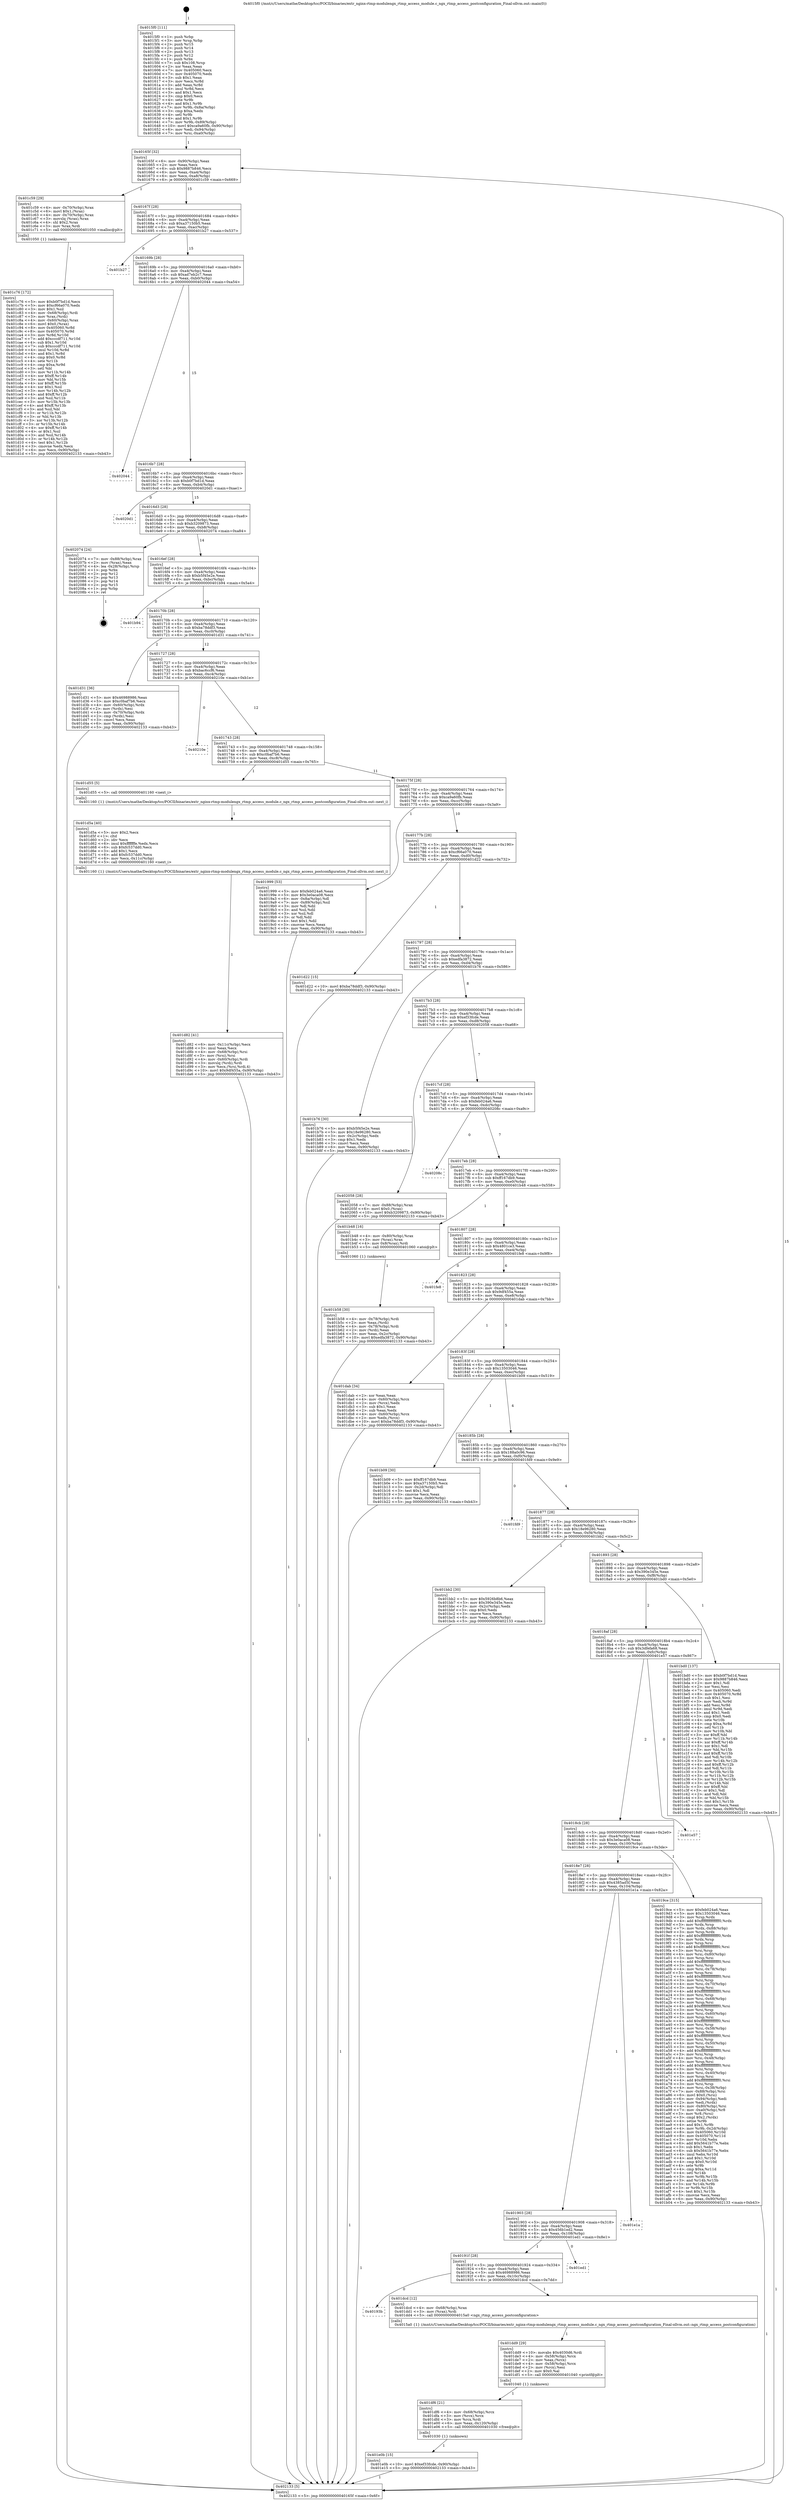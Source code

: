 digraph "0x4015f0" {
  label = "0x4015f0 (/mnt/c/Users/mathe/Desktop/tcc/POCII/binaries/extr_nginx-rtmp-modulengx_rtmp_access_module.c_ngx_rtmp_access_postconfiguration_Final-ollvm.out::main(0))"
  labelloc = "t"
  node[shape=record]

  Entry [label="",width=0.3,height=0.3,shape=circle,fillcolor=black,style=filled]
  "0x40165f" [label="{
     0x40165f [32]\l
     | [instrs]\l
     &nbsp;&nbsp;0x40165f \<+6\>: mov -0x90(%rbp),%eax\l
     &nbsp;&nbsp;0x401665 \<+2\>: mov %eax,%ecx\l
     &nbsp;&nbsp;0x401667 \<+6\>: sub $0x9887b846,%ecx\l
     &nbsp;&nbsp;0x40166d \<+6\>: mov %eax,-0xa4(%rbp)\l
     &nbsp;&nbsp;0x401673 \<+6\>: mov %ecx,-0xa8(%rbp)\l
     &nbsp;&nbsp;0x401679 \<+6\>: je 0000000000401c59 \<main+0x669\>\l
  }"]
  "0x401c59" [label="{
     0x401c59 [29]\l
     | [instrs]\l
     &nbsp;&nbsp;0x401c59 \<+4\>: mov -0x70(%rbp),%rax\l
     &nbsp;&nbsp;0x401c5d \<+6\>: movl $0x1,(%rax)\l
     &nbsp;&nbsp;0x401c63 \<+4\>: mov -0x70(%rbp),%rax\l
     &nbsp;&nbsp;0x401c67 \<+3\>: movslq (%rax),%rax\l
     &nbsp;&nbsp;0x401c6a \<+4\>: shl $0x2,%rax\l
     &nbsp;&nbsp;0x401c6e \<+3\>: mov %rax,%rdi\l
     &nbsp;&nbsp;0x401c71 \<+5\>: call 0000000000401050 \<malloc@plt\>\l
     | [calls]\l
     &nbsp;&nbsp;0x401050 \{1\} (unknown)\l
  }"]
  "0x40167f" [label="{
     0x40167f [28]\l
     | [instrs]\l
     &nbsp;&nbsp;0x40167f \<+5\>: jmp 0000000000401684 \<main+0x94\>\l
     &nbsp;&nbsp;0x401684 \<+6\>: mov -0xa4(%rbp),%eax\l
     &nbsp;&nbsp;0x40168a \<+5\>: sub $0xa37150b5,%eax\l
     &nbsp;&nbsp;0x40168f \<+6\>: mov %eax,-0xac(%rbp)\l
     &nbsp;&nbsp;0x401695 \<+6\>: je 0000000000401b27 \<main+0x537\>\l
  }"]
  Exit [label="",width=0.3,height=0.3,shape=circle,fillcolor=black,style=filled,peripheries=2]
  "0x401b27" [label="{
     0x401b27\l
  }", style=dashed]
  "0x40169b" [label="{
     0x40169b [28]\l
     | [instrs]\l
     &nbsp;&nbsp;0x40169b \<+5\>: jmp 00000000004016a0 \<main+0xb0\>\l
     &nbsp;&nbsp;0x4016a0 \<+6\>: mov -0xa4(%rbp),%eax\l
     &nbsp;&nbsp;0x4016a6 \<+5\>: sub $0xad7eb2c7,%eax\l
     &nbsp;&nbsp;0x4016ab \<+6\>: mov %eax,-0xb0(%rbp)\l
     &nbsp;&nbsp;0x4016b1 \<+6\>: je 0000000000402044 \<main+0xa54\>\l
  }"]
  "0x401e0b" [label="{
     0x401e0b [15]\l
     | [instrs]\l
     &nbsp;&nbsp;0x401e0b \<+10\>: movl $0xef33fcde,-0x90(%rbp)\l
     &nbsp;&nbsp;0x401e15 \<+5\>: jmp 0000000000402133 \<main+0xb43\>\l
  }"]
  "0x402044" [label="{
     0x402044\l
  }", style=dashed]
  "0x4016b7" [label="{
     0x4016b7 [28]\l
     | [instrs]\l
     &nbsp;&nbsp;0x4016b7 \<+5\>: jmp 00000000004016bc \<main+0xcc\>\l
     &nbsp;&nbsp;0x4016bc \<+6\>: mov -0xa4(%rbp),%eax\l
     &nbsp;&nbsp;0x4016c2 \<+5\>: sub $0xb0f7bd1d,%eax\l
     &nbsp;&nbsp;0x4016c7 \<+6\>: mov %eax,-0xb4(%rbp)\l
     &nbsp;&nbsp;0x4016cd \<+6\>: je 00000000004020d1 \<main+0xae1\>\l
  }"]
  "0x401df6" [label="{
     0x401df6 [21]\l
     | [instrs]\l
     &nbsp;&nbsp;0x401df6 \<+4\>: mov -0x68(%rbp),%rcx\l
     &nbsp;&nbsp;0x401dfa \<+3\>: mov (%rcx),%rcx\l
     &nbsp;&nbsp;0x401dfd \<+3\>: mov %rcx,%rdi\l
     &nbsp;&nbsp;0x401e00 \<+6\>: mov %eax,-0x120(%rbp)\l
     &nbsp;&nbsp;0x401e06 \<+5\>: call 0000000000401030 \<free@plt\>\l
     | [calls]\l
     &nbsp;&nbsp;0x401030 \{1\} (unknown)\l
  }"]
  "0x4020d1" [label="{
     0x4020d1\l
  }", style=dashed]
  "0x4016d3" [label="{
     0x4016d3 [28]\l
     | [instrs]\l
     &nbsp;&nbsp;0x4016d3 \<+5\>: jmp 00000000004016d8 \<main+0xe8\>\l
     &nbsp;&nbsp;0x4016d8 \<+6\>: mov -0xa4(%rbp),%eax\l
     &nbsp;&nbsp;0x4016de \<+5\>: sub $0xb3209873,%eax\l
     &nbsp;&nbsp;0x4016e3 \<+6\>: mov %eax,-0xb8(%rbp)\l
     &nbsp;&nbsp;0x4016e9 \<+6\>: je 0000000000402074 \<main+0xa84\>\l
  }"]
  "0x401dd9" [label="{
     0x401dd9 [29]\l
     | [instrs]\l
     &nbsp;&nbsp;0x401dd9 \<+10\>: movabs $0x4030d6,%rdi\l
     &nbsp;&nbsp;0x401de3 \<+4\>: mov -0x58(%rbp),%rcx\l
     &nbsp;&nbsp;0x401de7 \<+2\>: mov %eax,(%rcx)\l
     &nbsp;&nbsp;0x401de9 \<+4\>: mov -0x58(%rbp),%rcx\l
     &nbsp;&nbsp;0x401ded \<+2\>: mov (%rcx),%esi\l
     &nbsp;&nbsp;0x401def \<+2\>: mov $0x0,%al\l
     &nbsp;&nbsp;0x401df1 \<+5\>: call 0000000000401040 \<printf@plt\>\l
     | [calls]\l
     &nbsp;&nbsp;0x401040 \{1\} (unknown)\l
  }"]
  "0x402074" [label="{
     0x402074 [24]\l
     | [instrs]\l
     &nbsp;&nbsp;0x402074 \<+7\>: mov -0x88(%rbp),%rax\l
     &nbsp;&nbsp;0x40207b \<+2\>: mov (%rax),%eax\l
     &nbsp;&nbsp;0x40207d \<+4\>: lea -0x28(%rbp),%rsp\l
     &nbsp;&nbsp;0x402081 \<+1\>: pop %rbx\l
     &nbsp;&nbsp;0x402082 \<+2\>: pop %r12\l
     &nbsp;&nbsp;0x402084 \<+2\>: pop %r13\l
     &nbsp;&nbsp;0x402086 \<+2\>: pop %r14\l
     &nbsp;&nbsp;0x402088 \<+2\>: pop %r15\l
     &nbsp;&nbsp;0x40208a \<+1\>: pop %rbp\l
     &nbsp;&nbsp;0x40208b \<+1\>: ret\l
  }"]
  "0x4016ef" [label="{
     0x4016ef [28]\l
     | [instrs]\l
     &nbsp;&nbsp;0x4016ef \<+5\>: jmp 00000000004016f4 \<main+0x104\>\l
     &nbsp;&nbsp;0x4016f4 \<+6\>: mov -0xa4(%rbp),%eax\l
     &nbsp;&nbsp;0x4016fa \<+5\>: sub $0xb5f45e2e,%eax\l
     &nbsp;&nbsp;0x4016ff \<+6\>: mov %eax,-0xbc(%rbp)\l
     &nbsp;&nbsp;0x401705 \<+6\>: je 0000000000401b94 \<main+0x5a4\>\l
  }"]
  "0x40193b" [label="{
     0x40193b\l
  }", style=dashed]
  "0x401b94" [label="{
     0x401b94\l
  }", style=dashed]
  "0x40170b" [label="{
     0x40170b [28]\l
     | [instrs]\l
     &nbsp;&nbsp;0x40170b \<+5\>: jmp 0000000000401710 \<main+0x120\>\l
     &nbsp;&nbsp;0x401710 \<+6\>: mov -0xa4(%rbp),%eax\l
     &nbsp;&nbsp;0x401716 \<+5\>: sub $0xba78ddf3,%eax\l
     &nbsp;&nbsp;0x40171b \<+6\>: mov %eax,-0xc0(%rbp)\l
     &nbsp;&nbsp;0x401721 \<+6\>: je 0000000000401d31 \<main+0x741\>\l
  }"]
  "0x401dcd" [label="{
     0x401dcd [12]\l
     | [instrs]\l
     &nbsp;&nbsp;0x401dcd \<+4\>: mov -0x68(%rbp),%rax\l
     &nbsp;&nbsp;0x401dd1 \<+3\>: mov (%rax),%rdi\l
     &nbsp;&nbsp;0x401dd4 \<+5\>: call 00000000004015a0 \<ngx_rtmp_access_postconfiguration\>\l
     | [calls]\l
     &nbsp;&nbsp;0x4015a0 \{1\} (/mnt/c/Users/mathe/Desktop/tcc/POCII/binaries/extr_nginx-rtmp-modulengx_rtmp_access_module.c_ngx_rtmp_access_postconfiguration_Final-ollvm.out::ngx_rtmp_access_postconfiguration)\l
  }"]
  "0x401d31" [label="{
     0x401d31 [36]\l
     | [instrs]\l
     &nbsp;&nbsp;0x401d31 \<+5\>: mov $0x46988986,%eax\l
     &nbsp;&nbsp;0x401d36 \<+5\>: mov $0xc0baf7b6,%ecx\l
     &nbsp;&nbsp;0x401d3b \<+4\>: mov -0x60(%rbp),%rdx\l
     &nbsp;&nbsp;0x401d3f \<+2\>: mov (%rdx),%esi\l
     &nbsp;&nbsp;0x401d41 \<+4\>: mov -0x70(%rbp),%rdx\l
     &nbsp;&nbsp;0x401d45 \<+2\>: cmp (%rdx),%esi\l
     &nbsp;&nbsp;0x401d47 \<+3\>: cmovl %ecx,%eax\l
     &nbsp;&nbsp;0x401d4a \<+6\>: mov %eax,-0x90(%rbp)\l
     &nbsp;&nbsp;0x401d50 \<+5\>: jmp 0000000000402133 \<main+0xb43\>\l
  }"]
  "0x401727" [label="{
     0x401727 [28]\l
     | [instrs]\l
     &nbsp;&nbsp;0x401727 \<+5\>: jmp 000000000040172c \<main+0x13c\>\l
     &nbsp;&nbsp;0x40172c \<+6\>: mov -0xa4(%rbp),%eax\l
     &nbsp;&nbsp;0x401732 \<+5\>: sub $0xbac6ccf6,%eax\l
     &nbsp;&nbsp;0x401737 \<+6\>: mov %eax,-0xc4(%rbp)\l
     &nbsp;&nbsp;0x40173d \<+6\>: je 000000000040210e \<main+0xb1e\>\l
  }"]
  "0x40191f" [label="{
     0x40191f [28]\l
     | [instrs]\l
     &nbsp;&nbsp;0x40191f \<+5\>: jmp 0000000000401924 \<main+0x334\>\l
     &nbsp;&nbsp;0x401924 \<+6\>: mov -0xa4(%rbp),%eax\l
     &nbsp;&nbsp;0x40192a \<+5\>: sub $0x46988986,%eax\l
     &nbsp;&nbsp;0x40192f \<+6\>: mov %eax,-0x10c(%rbp)\l
     &nbsp;&nbsp;0x401935 \<+6\>: je 0000000000401dcd \<main+0x7dd\>\l
  }"]
  "0x40210e" [label="{
     0x40210e\l
  }", style=dashed]
  "0x401743" [label="{
     0x401743 [28]\l
     | [instrs]\l
     &nbsp;&nbsp;0x401743 \<+5\>: jmp 0000000000401748 \<main+0x158\>\l
     &nbsp;&nbsp;0x401748 \<+6\>: mov -0xa4(%rbp),%eax\l
     &nbsp;&nbsp;0x40174e \<+5\>: sub $0xc0baf7b6,%eax\l
     &nbsp;&nbsp;0x401753 \<+6\>: mov %eax,-0xc8(%rbp)\l
     &nbsp;&nbsp;0x401759 \<+6\>: je 0000000000401d55 \<main+0x765\>\l
  }"]
  "0x401ed1" [label="{
     0x401ed1\l
  }", style=dashed]
  "0x401d55" [label="{
     0x401d55 [5]\l
     | [instrs]\l
     &nbsp;&nbsp;0x401d55 \<+5\>: call 0000000000401160 \<next_i\>\l
     | [calls]\l
     &nbsp;&nbsp;0x401160 \{1\} (/mnt/c/Users/mathe/Desktop/tcc/POCII/binaries/extr_nginx-rtmp-modulengx_rtmp_access_module.c_ngx_rtmp_access_postconfiguration_Final-ollvm.out::next_i)\l
  }"]
  "0x40175f" [label="{
     0x40175f [28]\l
     | [instrs]\l
     &nbsp;&nbsp;0x40175f \<+5\>: jmp 0000000000401764 \<main+0x174\>\l
     &nbsp;&nbsp;0x401764 \<+6\>: mov -0xa4(%rbp),%eax\l
     &nbsp;&nbsp;0x40176a \<+5\>: sub $0xca9a60fb,%eax\l
     &nbsp;&nbsp;0x40176f \<+6\>: mov %eax,-0xcc(%rbp)\l
     &nbsp;&nbsp;0x401775 \<+6\>: je 0000000000401999 \<main+0x3a9\>\l
  }"]
  "0x401903" [label="{
     0x401903 [28]\l
     | [instrs]\l
     &nbsp;&nbsp;0x401903 \<+5\>: jmp 0000000000401908 \<main+0x318\>\l
     &nbsp;&nbsp;0x401908 \<+6\>: mov -0xa4(%rbp),%eax\l
     &nbsp;&nbsp;0x40190e \<+5\>: sub $0x456b1ed2,%eax\l
     &nbsp;&nbsp;0x401913 \<+6\>: mov %eax,-0x108(%rbp)\l
     &nbsp;&nbsp;0x401919 \<+6\>: je 0000000000401ed1 \<main+0x8e1\>\l
  }"]
  "0x401999" [label="{
     0x401999 [53]\l
     | [instrs]\l
     &nbsp;&nbsp;0x401999 \<+5\>: mov $0xfeb024a6,%eax\l
     &nbsp;&nbsp;0x40199e \<+5\>: mov $0x3e0aca08,%ecx\l
     &nbsp;&nbsp;0x4019a3 \<+6\>: mov -0x8a(%rbp),%dl\l
     &nbsp;&nbsp;0x4019a9 \<+7\>: mov -0x89(%rbp),%sil\l
     &nbsp;&nbsp;0x4019b0 \<+3\>: mov %dl,%dil\l
     &nbsp;&nbsp;0x4019b3 \<+3\>: and %sil,%dil\l
     &nbsp;&nbsp;0x4019b6 \<+3\>: xor %sil,%dl\l
     &nbsp;&nbsp;0x4019b9 \<+3\>: or %dl,%dil\l
     &nbsp;&nbsp;0x4019bc \<+4\>: test $0x1,%dil\l
     &nbsp;&nbsp;0x4019c0 \<+3\>: cmovne %ecx,%eax\l
     &nbsp;&nbsp;0x4019c3 \<+6\>: mov %eax,-0x90(%rbp)\l
     &nbsp;&nbsp;0x4019c9 \<+5\>: jmp 0000000000402133 \<main+0xb43\>\l
  }"]
  "0x40177b" [label="{
     0x40177b [28]\l
     | [instrs]\l
     &nbsp;&nbsp;0x40177b \<+5\>: jmp 0000000000401780 \<main+0x190\>\l
     &nbsp;&nbsp;0x401780 \<+6\>: mov -0xa4(%rbp),%eax\l
     &nbsp;&nbsp;0x401786 \<+5\>: sub $0xcf66a070,%eax\l
     &nbsp;&nbsp;0x40178b \<+6\>: mov %eax,-0xd0(%rbp)\l
     &nbsp;&nbsp;0x401791 \<+6\>: je 0000000000401d22 \<main+0x732\>\l
  }"]
  "0x402133" [label="{
     0x402133 [5]\l
     | [instrs]\l
     &nbsp;&nbsp;0x402133 \<+5\>: jmp 000000000040165f \<main+0x6f\>\l
  }"]
  "0x4015f0" [label="{
     0x4015f0 [111]\l
     | [instrs]\l
     &nbsp;&nbsp;0x4015f0 \<+1\>: push %rbp\l
     &nbsp;&nbsp;0x4015f1 \<+3\>: mov %rsp,%rbp\l
     &nbsp;&nbsp;0x4015f4 \<+2\>: push %r15\l
     &nbsp;&nbsp;0x4015f6 \<+2\>: push %r14\l
     &nbsp;&nbsp;0x4015f8 \<+2\>: push %r13\l
     &nbsp;&nbsp;0x4015fa \<+2\>: push %r12\l
     &nbsp;&nbsp;0x4015fc \<+1\>: push %rbx\l
     &nbsp;&nbsp;0x4015fd \<+7\>: sub $0x108,%rsp\l
     &nbsp;&nbsp;0x401604 \<+2\>: xor %eax,%eax\l
     &nbsp;&nbsp;0x401606 \<+7\>: mov 0x405060,%ecx\l
     &nbsp;&nbsp;0x40160d \<+7\>: mov 0x405070,%edx\l
     &nbsp;&nbsp;0x401614 \<+3\>: sub $0x1,%eax\l
     &nbsp;&nbsp;0x401617 \<+3\>: mov %ecx,%r8d\l
     &nbsp;&nbsp;0x40161a \<+3\>: add %eax,%r8d\l
     &nbsp;&nbsp;0x40161d \<+4\>: imul %r8d,%ecx\l
     &nbsp;&nbsp;0x401621 \<+3\>: and $0x1,%ecx\l
     &nbsp;&nbsp;0x401624 \<+3\>: cmp $0x0,%ecx\l
     &nbsp;&nbsp;0x401627 \<+4\>: sete %r9b\l
     &nbsp;&nbsp;0x40162b \<+4\>: and $0x1,%r9b\l
     &nbsp;&nbsp;0x40162f \<+7\>: mov %r9b,-0x8a(%rbp)\l
     &nbsp;&nbsp;0x401636 \<+3\>: cmp $0xa,%edx\l
     &nbsp;&nbsp;0x401639 \<+4\>: setl %r9b\l
     &nbsp;&nbsp;0x40163d \<+4\>: and $0x1,%r9b\l
     &nbsp;&nbsp;0x401641 \<+7\>: mov %r9b,-0x89(%rbp)\l
     &nbsp;&nbsp;0x401648 \<+10\>: movl $0xca9a60fb,-0x90(%rbp)\l
     &nbsp;&nbsp;0x401652 \<+6\>: mov %edi,-0x94(%rbp)\l
     &nbsp;&nbsp;0x401658 \<+7\>: mov %rsi,-0xa0(%rbp)\l
  }"]
  "0x401e1a" [label="{
     0x401e1a\l
  }", style=dashed]
  "0x401d22" [label="{
     0x401d22 [15]\l
     | [instrs]\l
     &nbsp;&nbsp;0x401d22 \<+10\>: movl $0xba78ddf3,-0x90(%rbp)\l
     &nbsp;&nbsp;0x401d2c \<+5\>: jmp 0000000000402133 \<main+0xb43\>\l
  }"]
  "0x401797" [label="{
     0x401797 [28]\l
     | [instrs]\l
     &nbsp;&nbsp;0x401797 \<+5\>: jmp 000000000040179c \<main+0x1ac\>\l
     &nbsp;&nbsp;0x40179c \<+6\>: mov -0xa4(%rbp),%eax\l
     &nbsp;&nbsp;0x4017a2 \<+5\>: sub $0xedfa3872,%eax\l
     &nbsp;&nbsp;0x4017a7 \<+6\>: mov %eax,-0xd4(%rbp)\l
     &nbsp;&nbsp;0x4017ad \<+6\>: je 0000000000401b76 \<main+0x586\>\l
  }"]
  "0x401d82" [label="{
     0x401d82 [41]\l
     | [instrs]\l
     &nbsp;&nbsp;0x401d82 \<+6\>: mov -0x11c(%rbp),%ecx\l
     &nbsp;&nbsp;0x401d88 \<+3\>: imul %eax,%ecx\l
     &nbsp;&nbsp;0x401d8b \<+4\>: mov -0x68(%rbp),%rsi\l
     &nbsp;&nbsp;0x401d8f \<+3\>: mov (%rsi),%rsi\l
     &nbsp;&nbsp;0x401d92 \<+4\>: mov -0x60(%rbp),%rdi\l
     &nbsp;&nbsp;0x401d96 \<+3\>: movslq (%rdi),%rdi\l
     &nbsp;&nbsp;0x401d99 \<+3\>: mov %ecx,(%rsi,%rdi,4)\l
     &nbsp;&nbsp;0x401d9c \<+10\>: movl $0x9df455a,-0x90(%rbp)\l
     &nbsp;&nbsp;0x401da6 \<+5\>: jmp 0000000000402133 \<main+0xb43\>\l
  }"]
  "0x401b76" [label="{
     0x401b76 [30]\l
     | [instrs]\l
     &nbsp;&nbsp;0x401b76 \<+5\>: mov $0xb5f45e2e,%eax\l
     &nbsp;&nbsp;0x401b7b \<+5\>: mov $0x18e96280,%ecx\l
     &nbsp;&nbsp;0x401b80 \<+3\>: mov -0x2c(%rbp),%edx\l
     &nbsp;&nbsp;0x401b83 \<+3\>: cmp $0x1,%edx\l
     &nbsp;&nbsp;0x401b86 \<+3\>: cmovl %ecx,%eax\l
     &nbsp;&nbsp;0x401b89 \<+6\>: mov %eax,-0x90(%rbp)\l
     &nbsp;&nbsp;0x401b8f \<+5\>: jmp 0000000000402133 \<main+0xb43\>\l
  }"]
  "0x4017b3" [label="{
     0x4017b3 [28]\l
     | [instrs]\l
     &nbsp;&nbsp;0x4017b3 \<+5\>: jmp 00000000004017b8 \<main+0x1c8\>\l
     &nbsp;&nbsp;0x4017b8 \<+6\>: mov -0xa4(%rbp),%eax\l
     &nbsp;&nbsp;0x4017be \<+5\>: sub $0xef33fcde,%eax\l
     &nbsp;&nbsp;0x4017c3 \<+6\>: mov %eax,-0xd8(%rbp)\l
     &nbsp;&nbsp;0x4017c9 \<+6\>: je 0000000000402058 \<main+0xa68\>\l
  }"]
  "0x401d5a" [label="{
     0x401d5a [40]\l
     | [instrs]\l
     &nbsp;&nbsp;0x401d5a \<+5\>: mov $0x2,%ecx\l
     &nbsp;&nbsp;0x401d5f \<+1\>: cltd\l
     &nbsp;&nbsp;0x401d60 \<+2\>: idiv %ecx\l
     &nbsp;&nbsp;0x401d62 \<+6\>: imul $0xfffffffe,%edx,%ecx\l
     &nbsp;&nbsp;0x401d68 \<+6\>: sub $0xfc537dd0,%ecx\l
     &nbsp;&nbsp;0x401d6e \<+3\>: add $0x1,%ecx\l
     &nbsp;&nbsp;0x401d71 \<+6\>: add $0xfc537dd0,%ecx\l
     &nbsp;&nbsp;0x401d77 \<+6\>: mov %ecx,-0x11c(%rbp)\l
     &nbsp;&nbsp;0x401d7d \<+5\>: call 0000000000401160 \<next_i\>\l
     | [calls]\l
     &nbsp;&nbsp;0x401160 \{1\} (/mnt/c/Users/mathe/Desktop/tcc/POCII/binaries/extr_nginx-rtmp-modulengx_rtmp_access_module.c_ngx_rtmp_access_postconfiguration_Final-ollvm.out::next_i)\l
  }"]
  "0x402058" [label="{
     0x402058 [28]\l
     | [instrs]\l
     &nbsp;&nbsp;0x402058 \<+7\>: mov -0x88(%rbp),%rax\l
     &nbsp;&nbsp;0x40205f \<+6\>: movl $0x0,(%rax)\l
     &nbsp;&nbsp;0x402065 \<+10\>: movl $0xb3209873,-0x90(%rbp)\l
     &nbsp;&nbsp;0x40206f \<+5\>: jmp 0000000000402133 \<main+0xb43\>\l
  }"]
  "0x4017cf" [label="{
     0x4017cf [28]\l
     | [instrs]\l
     &nbsp;&nbsp;0x4017cf \<+5\>: jmp 00000000004017d4 \<main+0x1e4\>\l
     &nbsp;&nbsp;0x4017d4 \<+6\>: mov -0xa4(%rbp),%eax\l
     &nbsp;&nbsp;0x4017da \<+5\>: sub $0xfeb024a6,%eax\l
     &nbsp;&nbsp;0x4017df \<+6\>: mov %eax,-0xdc(%rbp)\l
     &nbsp;&nbsp;0x4017e5 \<+6\>: je 000000000040208c \<main+0xa9c\>\l
  }"]
  "0x401c76" [label="{
     0x401c76 [172]\l
     | [instrs]\l
     &nbsp;&nbsp;0x401c76 \<+5\>: mov $0xb0f7bd1d,%ecx\l
     &nbsp;&nbsp;0x401c7b \<+5\>: mov $0xcf66a070,%edx\l
     &nbsp;&nbsp;0x401c80 \<+3\>: mov $0x1,%sil\l
     &nbsp;&nbsp;0x401c83 \<+4\>: mov -0x68(%rbp),%rdi\l
     &nbsp;&nbsp;0x401c87 \<+3\>: mov %rax,(%rdi)\l
     &nbsp;&nbsp;0x401c8a \<+4\>: mov -0x60(%rbp),%rax\l
     &nbsp;&nbsp;0x401c8e \<+6\>: movl $0x0,(%rax)\l
     &nbsp;&nbsp;0x401c94 \<+8\>: mov 0x405060,%r8d\l
     &nbsp;&nbsp;0x401c9c \<+8\>: mov 0x405070,%r9d\l
     &nbsp;&nbsp;0x401ca4 \<+3\>: mov %r8d,%r10d\l
     &nbsp;&nbsp;0x401ca7 \<+7\>: add $0xcccdf711,%r10d\l
     &nbsp;&nbsp;0x401cae \<+4\>: sub $0x1,%r10d\l
     &nbsp;&nbsp;0x401cb2 \<+7\>: sub $0xcccdf711,%r10d\l
     &nbsp;&nbsp;0x401cb9 \<+4\>: imul %r10d,%r8d\l
     &nbsp;&nbsp;0x401cbd \<+4\>: and $0x1,%r8d\l
     &nbsp;&nbsp;0x401cc1 \<+4\>: cmp $0x0,%r8d\l
     &nbsp;&nbsp;0x401cc5 \<+4\>: sete %r11b\l
     &nbsp;&nbsp;0x401cc9 \<+4\>: cmp $0xa,%r9d\l
     &nbsp;&nbsp;0x401ccd \<+3\>: setl %bl\l
     &nbsp;&nbsp;0x401cd0 \<+3\>: mov %r11b,%r14b\l
     &nbsp;&nbsp;0x401cd3 \<+4\>: xor $0xff,%r14b\l
     &nbsp;&nbsp;0x401cd7 \<+3\>: mov %bl,%r15b\l
     &nbsp;&nbsp;0x401cda \<+4\>: xor $0xff,%r15b\l
     &nbsp;&nbsp;0x401cde \<+4\>: xor $0x1,%sil\l
     &nbsp;&nbsp;0x401ce2 \<+3\>: mov %r14b,%r12b\l
     &nbsp;&nbsp;0x401ce5 \<+4\>: and $0xff,%r12b\l
     &nbsp;&nbsp;0x401ce9 \<+3\>: and %sil,%r11b\l
     &nbsp;&nbsp;0x401cec \<+3\>: mov %r15b,%r13b\l
     &nbsp;&nbsp;0x401cef \<+4\>: and $0xff,%r13b\l
     &nbsp;&nbsp;0x401cf3 \<+3\>: and %sil,%bl\l
     &nbsp;&nbsp;0x401cf6 \<+3\>: or %r11b,%r12b\l
     &nbsp;&nbsp;0x401cf9 \<+3\>: or %bl,%r13b\l
     &nbsp;&nbsp;0x401cfc \<+3\>: xor %r13b,%r12b\l
     &nbsp;&nbsp;0x401cff \<+3\>: or %r15b,%r14b\l
     &nbsp;&nbsp;0x401d02 \<+4\>: xor $0xff,%r14b\l
     &nbsp;&nbsp;0x401d06 \<+4\>: or $0x1,%sil\l
     &nbsp;&nbsp;0x401d0a \<+3\>: and %sil,%r14b\l
     &nbsp;&nbsp;0x401d0d \<+3\>: or %r14b,%r12b\l
     &nbsp;&nbsp;0x401d10 \<+4\>: test $0x1,%r12b\l
     &nbsp;&nbsp;0x401d14 \<+3\>: cmovne %edx,%ecx\l
     &nbsp;&nbsp;0x401d17 \<+6\>: mov %ecx,-0x90(%rbp)\l
     &nbsp;&nbsp;0x401d1d \<+5\>: jmp 0000000000402133 \<main+0xb43\>\l
  }"]
  "0x40208c" [label="{
     0x40208c\l
  }", style=dashed]
  "0x4017eb" [label="{
     0x4017eb [28]\l
     | [instrs]\l
     &nbsp;&nbsp;0x4017eb \<+5\>: jmp 00000000004017f0 \<main+0x200\>\l
     &nbsp;&nbsp;0x4017f0 \<+6\>: mov -0xa4(%rbp),%eax\l
     &nbsp;&nbsp;0x4017f6 \<+5\>: sub $0xff167db9,%eax\l
     &nbsp;&nbsp;0x4017fb \<+6\>: mov %eax,-0xe0(%rbp)\l
     &nbsp;&nbsp;0x401801 \<+6\>: je 0000000000401b48 \<main+0x558\>\l
  }"]
  "0x401b58" [label="{
     0x401b58 [30]\l
     | [instrs]\l
     &nbsp;&nbsp;0x401b58 \<+4\>: mov -0x78(%rbp),%rdi\l
     &nbsp;&nbsp;0x401b5c \<+2\>: mov %eax,(%rdi)\l
     &nbsp;&nbsp;0x401b5e \<+4\>: mov -0x78(%rbp),%rdi\l
     &nbsp;&nbsp;0x401b62 \<+2\>: mov (%rdi),%eax\l
     &nbsp;&nbsp;0x401b64 \<+3\>: mov %eax,-0x2c(%rbp)\l
     &nbsp;&nbsp;0x401b67 \<+10\>: movl $0xedfa3872,-0x90(%rbp)\l
     &nbsp;&nbsp;0x401b71 \<+5\>: jmp 0000000000402133 \<main+0xb43\>\l
  }"]
  "0x401b48" [label="{
     0x401b48 [16]\l
     | [instrs]\l
     &nbsp;&nbsp;0x401b48 \<+4\>: mov -0x80(%rbp),%rax\l
     &nbsp;&nbsp;0x401b4c \<+3\>: mov (%rax),%rax\l
     &nbsp;&nbsp;0x401b4f \<+4\>: mov 0x8(%rax),%rdi\l
     &nbsp;&nbsp;0x401b53 \<+5\>: call 0000000000401060 \<atoi@plt\>\l
     | [calls]\l
     &nbsp;&nbsp;0x401060 \{1\} (unknown)\l
  }"]
  "0x401807" [label="{
     0x401807 [28]\l
     | [instrs]\l
     &nbsp;&nbsp;0x401807 \<+5\>: jmp 000000000040180c \<main+0x21c\>\l
     &nbsp;&nbsp;0x40180c \<+6\>: mov -0xa4(%rbp),%eax\l
     &nbsp;&nbsp;0x401812 \<+5\>: sub $0x4801ce3,%eax\l
     &nbsp;&nbsp;0x401817 \<+6\>: mov %eax,-0xe4(%rbp)\l
     &nbsp;&nbsp;0x40181d \<+6\>: je 0000000000401fe8 \<main+0x9f8\>\l
  }"]
  "0x4018e7" [label="{
     0x4018e7 [28]\l
     | [instrs]\l
     &nbsp;&nbsp;0x4018e7 \<+5\>: jmp 00000000004018ec \<main+0x2fc\>\l
     &nbsp;&nbsp;0x4018ec \<+6\>: mov -0xa4(%rbp),%eax\l
     &nbsp;&nbsp;0x4018f2 \<+5\>: sub $0x4385ad5f,%eax\l
     &nbsp;&nbsp;0x4018f7 \<+6\>: mov %eax,-0x104(%rbp)\l
     &nbsp;&nbsp;0x4018fd \<+6\>: je 0000000000401e1a \<main+0x82a\>\l
  }"]
  "0x401fe8" [label="{
     0x401fe8\l
  }", style=dashed]
  "0x401823" [label="{
     0x401823 [28]\l
     | [instrs]\l
     &nbsp;&nbsp;0x401823 \<+5\>: jmp 0000000000401828 \<main+0x238\>\l
     &nbsp;&nbsp;0x401828 \<+6\>: mov -0xa4(%rbp),%eax\l
     &nbsp;&nbsp;0x40182e \<+5\>: sub $0x9df455a,%eax\l
     &nbsp;&nbsp;0x401833 \<+6\>: mov %eax,-0xe8(%rbp)\l
     &nbsp;&nbsp;0x401839 \<+6\>: je 0000000000401dab \<main+0x7bb\>\l
  }"]
  "0x4019ce" [label="{
     0x4019ce [315]\l
     | [instrs]\l
     &nbsp;&nbsp;0x4019ce \<+5\>: mov $0xfeb024a6,%eax\l
     &nbsp;&nbsp;0x4019d3 \<+5\>: mov $0x13503046,%ecx\l
     &nbsp;&nbsp;0x4019d8 \<+3\>: mov %rsp,%rdx\l
     &nbsp;&nbsp;0x4019db \<+4\>: add $0xfffffffffffffff0,%rdx\l
     &nbsp;&nbsp;0x4019df \<+3\>: mov %rdx,%rsp\l
     &nbsp;&nbsp;0x4019e2 \<+7\>: mov %rdx,-0x88(%rbp)\l
     &nbsp;&nbsp;0x4019e9 \<+3\>: mov %rsp,%rdx\l
     &nbsp;&nbsp;0x4019ec \<+4\>: add $0xfffffffffffffff0,%rdx\l
     &nbsp;&nbsp;0x4019f0 \<+3\>: mov %rdx,%rsp\l
     &nbsp;&nbsp;0x4019f3 \<+3\>: mov %rsp,%rsi\l
     &nbsp;&nbsp;0x4019f6 \<+4\>: add $0xfffffffffffffff0,%rsi\l
     &nbsp;&nbsp;0x4019fa \<+3\>: mov %rsi,%rsp\l
     &nbsp;&nbsp;0x4019fd \<+4\>: mov %rsi,-0x80(%rbp)\l
     &nbsp;&nbsp;0x401a01 \<+3\>: mov %rsp,%rsi\l
     &nbsp;&nbsp;0x401a04 \<+4\>: add $0xfffffffffffffff0,%rsi\l
     &nbsp;&nbsp;0x401a08 \<+3\>: mov %rsi,%rsp\l
     &nbsp;&nbsp;0x401a0b \<+4\>: mov %rsi,-0x78(%rbp)\l
     &nbsp;&nbsp;0x401a0f \<+3\>: mov %rsp,%rsi\l
     &nbsp;&nbsp;0x401a12 \<+4\>: add $0xfffffffffffffff0,%rsi\l
     &nbsp;&nbsp;0x401a16 \<+3\>: mov %rsi,%rsp\l
     &nbsp;&nbsp;0x401a19 \<+4\>: mov %rsi,-0x70(%rbp)\l
     &nbsp;&nbsp;0x401a1d \<+3\>: mov %rsp,%rsi\l
     &nbsp;&nbsp;0x401a20 \<+4\>: add $0xfffffffffffffff0,%rsi\l
     &nbsp;&nbsp;0x401a24 \<+3\>: mov %rsi,%rsp\l
     &nbsp;&nbsp;0x401a27 \<+4\>: mov %rsi,-0x68(%rbp)\l
     &nbsp;&nbsp;0x401a2b \<+3\>: mov %rsp,%rsi\l
     &nbsp;&nbsp;0x401a2e \<+4\>: add $0xfffffffffffffff0,%rsi\l
     &nbsp;&nbsp;0x401a32 \<+3\>: mov %rsi,%rsp\l
     &nbsp;&nbsp;0x401a35 \<+4\>: mov %rsi,-0x60(%rbp)\l
     &nbsp;&nbsp;0x401a39 \<+3\>: mov %rsp,%rsi\l
     &nbsp;&nbsp;0x401a3c \<+4\>: add $0xfffffffffffffff0,%rsi\l
     &nbsp;&nbsp;0x401a40 \<+3\>: mov %rsi,%rsp\l
     &nbsp;&nbsp;0x401a43 \<+4\>: mov %rsi,-0x58(%rbp)\l
     &nbsp;&nbsp;0x401a47 \<+3\>: mov %rsp,%rsi\l
     &nbsp;&nbsp;0x401a4a \<+4\>: add $0xfffffffffffffff0,%rsi\l
     &nbsp;&nbsp;0x401a4e \<+3\>: mov %rsi,%rsp\l
     &nbsp;&nbsp;0x401a51 \<+4\>: mov %rsi,-0x50(%rbp)\l
     &nbsp;&nbsp;0x401a55 \<+3\>: mov %rsp,%rsi\l
     &nbsp;&nbsp;0x401a58 \<+4\>: add $0xfffffffffffffff0,%rsi\l
     &nbsp;&nbsp;0x401a5c \<+3\>: mov %rsi,%rsp\l
     &nbsp;&nbsp;0x401a5f \<+4\>: mov %rsi,-0x48(%rbp)\l
     &nbsp;&nbsp;0x401a63 \<+3\>: mov %rsp,%rsi\l
     &nbsp;&nbsp;0x401a66 \<+4\>: add $0xfffffffffffffff0,%rsi\l
     &nbsp;&nbsp;0x401a6a \<+3\>: mov %rsi,%rsp\l
     &nbsp;&nbsp;0x401a6d \<+4\>: mov %rsi,-0x40(%rbp)\l
     &nbsp;&nbsp;0x401a71 \<+3\>: mov %rsp,%rsi\l
     &nbsp;&nbsp;0x401a74 \<+4\>: add $0xfffffffffffffff0,%rsi\l
     &nbsp;&nbsp;0x401a78 \<+3\>: mov %rsi,%rsp\l
     &nbsp;&nbsp;0x401a7b \<+4\>: mov %rsi,-0x38(%rbp)\l
     &nbsp;&nbsp;0x401a7f \<+7\>: mov -0x88(%rbp),%rsi\l
     &nbsp;&nbsp;0x401a86 \<+6\>: movl $0x0,(%rsi)\l
     &nbsp;&nbsp;0x401a8c \<+6\>: mov -0x94(%rbp),%edi\l
     &nbsp;&nbsp;0x401a92 \<+2\>: mov %edi,(%rdx)\l
     &nbsp;&nbsp;0x401a94 \<+4\>: mov -0x80(%rbp),%rsi\l
     &nbsp;&nbsp;0x401a98 \<+7\>: mov -0xa0(%rbp),%r8\l
     &nbsp;&nbsp;0x401a9f \<+3\>: mov %r8,(%rsi)\l
     &nbsp;&nbsp;0x401aa2 \<+3\>: cmpl $0x2,(%rdx)\l
     &nbsp;&nbsp;0x401aa5 \<+4\>: setne %r9b\l
     &nbsp;&nbsp;0x401aa9 \<+4\>: and $0x1,%r9b\l
     &nbsp;&nbsp;0x401aad \<+4\>: mov %r9b,-0x2d(%rbp)\l
     &nbsp;&nbsp;0x401ab1 \<+8\>: mov 0x405060,%r10d\l
     &nbsp;&nbsp;0x401ab9 \<+8\>: mov 0x405070,%r11d\l
     &nbsp;&nbsp;0x401ac1 \<+3\>: mov %r10d,%ebx\l
     &nbsp;&nbsp;0x401ac4 \<+6\>: add $0x5641b77e,%ebx\l
     &nbsp;&nbsp;0x401aca \<+3\>: sub $0x1,%ebx\l
     &nbsp;&nbsp;0x401acd \<+6\>: sub $0x5641b77e,%ebx\l
     &nbsp;&nbsp;0x401ad3 \<+4\>: imul %ebx,%r10d\l
     &nbsp;&nbsp;0x401ad7 \<+4\>: and $0x1,%r10d\l
     &nbsp;&nbsp;0x401adb \<+4\>: cmp $0x0,%r10d\l
     &nbsp;&nbsp;0x401adf \<+4\>: sete %r9b\l
     &nbsp;&nbsp;0x401ae3 \<+4\>: cmp $0xa,%r11d\l
     &nbsp;&nbsp;0x401ae7 \<+4\>: setl %r14b\l
     &nbsp;&nbsp;0x401aeb \<+3\>: mov %r9b,%r15b\l
     &nbsp;&nbsp;0x401aee \<+3\>: and %r14b,%r15b\l
     &nbsp;&nbsp;0x401af1 \<+3\>: xor %r14b,%r9b\l
     &nbsp;&nbsp;0x401af4 \<+3\>: or %r9b,%r15b\l
     &nbsp;&nbsp;0x401af7 \<+4\>: test $0x1,%r15b\l
     &nbsp;&nbsp;0x401afb \<+3\>: cmovne %ecx,%eax\l
     &nbsp;&nbsp;0x401afe \<+6\>: mov %eax,-0x90(%rbp)\l
     &nbsp;&nbsp;0x401b04 \<+5\>: jmp 0000000000402133 \<main+0xb43\>\l
  }"]
  "0x401dab" [label="{
     0x401dab [34]\l
     | [instrs]\l
     &nbsp;&nbsp;0x401dab \<+2\>: xor %eax,%eax\l
     &nbsp;&nbsp;0x401dad \<+4\>: mov -0x60(%rbp),%rcx\l
     &nbsp;&nbsp;0x401db1 \<+2\>: mov (%rcx),%edx\l
     &nbsp;&nbsp;0x401db3 \<+3\>: sub $0x1,%eax\l
     &nbsp;&nbsp;0x401db6 \<+2\>: sub %eax,%edx\l
     &nbsp;&nbsp;0x401db8 \<+4\>: mov -0x60(%rbp),%rcx\l
     &nbsp;&nbsp;0x401dbc \<+2\>: mov %edx,(%rcx)\l
     &nbsp;&nbsp;0x401dbe \<+10\>: movl $0xba78ddf3,-0x90(%rbp)\l
     &nbsp;&nbsp;0x401dc8 \<+5\>: jmp 0000000000402133 \<main+0xb43\>\l
  }"]
  "0x40183f" [label="{
     0x40183f [28]\l
     | [instrs]\l
     &nbsp;&nbsp;0x40183f \<+5\>: jmp 0000000000401844 \<main+0x254\>\l
     &nbsp;&nbsp;0x401844 \<+6\>: mov -0xa4(%rbp),%eax\l
     &nbsp;&nbsp;0x40184a \<+5\>: sub $0x13503046,%eax\l
     &nbsp;&nbsp;0x40184f \<+6\>: mov %eax,-0xec(%rbp)\l
     &nbsp;&nbsp;0x401855 \<+6\>: je 0000000000401b09 \<main+0x519\>\l
  }"]
  "0x4018cb" [label="{
     0x4018cb [28]\l
     | [instrs]\l
     &nbsp;&nbsp;0x4018cb \<+5\>: jmp 00000000004018d0 \<main+0x2e0\>\l
     &nbsp;&nbsp;0x4018d0 \<+6\>: mov -0xa4(%rbp),%eax\l
     &nbsp;&nbsp;0x4018d6 \<+5\>: sub $0x3e0aca08,%eax\l
     &nbsp;&nbsp;0x4018db \<+6\>: mov %eax,-0x100(%rbp)\l
     &nbsp;&nbsp;0x4018e1 \<+6\>: je 00000000004019ce \<main+0x3de\>\l
  }"]
  "0x401b09" [label="{
     0x401b09 [30]\l
     | [instrs]\l
     &nbsp;&nbsp;0x401b09 \<+5\>: mov $0xff167db9,%eax\l
     &nbsp;&nbsp;0x401b0e \<+5\>: mov $0xa37150b5,%ecx\l
     &nbsp;&nbsp;0x401b13 \<+3\>: mov -0x2d(%rbp),%dl\l
     &nbsp;&nbsp;0x401b16 \<+3\>: test $0x1,%dl\l
     &nbsp;&nbsp;0x401b19 \<+3\>: cmovne %ecx,%eax\l
     &nbsp;&nbsp;0x401b1c \<+6\>: mov %eax,-0x90(%rbp)\l
     &nbsp;&nbsp;0x401b22 \<+5\>: jmp 0000000000402133 \<main+0xb43\>\l
  }"]
  "0x40185b" [label="{
     0x40185b [28]\l
     | [instrs]\l
     &nbsp;&nbsp;0x40185b \<+5\>: jmp 0000000000401860 \<main+0x270\>\l
     &nbsp;&nbsp;0x401860 \<+6\>: mov -0xa4(%rbp),%eax\l
     &nbsp;&nbsp;0x401866 \<+5\>: sub $0x188a0c96,%eax\l
     &nbsp;&nbsp;0x40186b \<+6\>: mov %eax,-0xf0(%rbp)\l
     &nbsp;&nbsp;0x401871 \<+6\>: je 0000000000401fd9 \<main+0x9e9\>\l
  }"]
  "0x401e57" [label="{
     0x401e57\l
  }", style=dashed]
  "0x401fd9" [label="{
     0x401fd9\l
  }", style=dashed]
  "0x401877" [label="{
     0x401877 [28]\l
     | [instrs]\l
     &nbsp;&nbsp;0x401877 \<+5\>: jmp 000000000040187c \<main+0x28c\>\l
     &nbsp;&nbsp;0x40187c \<+6\>: mov -0xa4(%rbp),%eax\l
     &nbsp;&nbsp;0x401882 \<+5\>: sub $0x18e96280,%eax\l
     &nbsp;&nbsp;0x401887 \<+6\>: mov %eax,-0xf4(%rbp)\l
     &nbsp;&nbsp;0x40188d \<+6\>: je 0000000000401bb2 \<main+0x5c2\>\l
  }"]
  "0x4018af" [label="{
     0x4018af [28]\l
     | [instrs]\l
     &nbsp;&nbsp;0x4018af \<+5\>: jmp 00000000004018b4 \<main+0x2c4\>\l
     &nbsp;&nbsp;0x4018b4 \<+6\>: mov -0xa4(%rbp),%eax\l
     &nbsp;&nbsp;0x4018ba \<+5\>: sub $0x3dfefa68,%eax\l
     &nbsp;&nbsp;0x4018bf \<+6\>: mov %eax,-0xfc(%rbp)\l
     &nbsp;&nbsp;0x4018c5 \<+6\>: je 0000000000401e57 \<main+0x867\>\l
  }"]
  "0x401bb2" [label="{
     0x401bb2 [30]\l
     | [instrs]\l
     &nbsp;&nbsp;0x401bb2 \<+5\>: mov $0x5926b8b6,%eax\l
     &nbsp;&nbsp;0x401bb7 \<+5\>: mov $0x390e345e,%ecx\l
     &nbsp;&nbsp;0x401bbc \<+3\>: mov -0x2c(%rbp),%edx\l
     &nbsp;&nbsp;0x401bbf \<+3\>: cmp $0x0,%edx\l
     &nbsp;&nbsp;0x401bc2 \<+3\>: cmove %ecx,%eax\l
     &nbsp;&nbsp;0x401bc5 \<+6\>: mov %eax,-0x90(%rbp)\l
     &nbsp;&nbsp;0x401bcb \<+5\>: jmp 0000000000402133 \<main+0xb43\>\l
  }"]
  "0x401893" [label="{
     0x401893 [28]\l
     | [instrs]\l
     &nbsp;&nbsp;0x401893 \<+5\>: jmp 0000000000401898 \<main+0x2a8\>\l
     &nbsp;&nbsp;0x401898 \<+6\>: mov -0xa4(%rbp),%eax\l
     &nbsp;&nbsp;0x40189e \<+5\>: sub $0x390e345e,%eax\l
     &nbsp;&nbsp;0x4018a3 \<+6\>: mov %eax,-0xf8(%rbp)\l
     &nbsp;&nbsp;0x4018a9 \<+6\>: je 0000000000401bd0 \<main+0x5e0\>\l
  }"]
  "0x401bd0" [label="{
     0x401bd0 [137]\l
     | [instrs]\l
     &nbsp;&nbsp;0x401bd0 \<+5\>: mov $0xb0f7bd1d,%eax\l
     &nbsp;&nbsp;0x401bd5 \<+5\>: mov $0x9887b846,%ecx\l
     &nbsp;&nbsp;0x401bda \<+2\>: mov $0x1,%dl\l
     &nbsp;&nbsp;0x401bdc \<+2\>: xor %esi,%esi\l
     &nbsp;&nbsp;0x401bde \<+7\>: mov 0x405060,%edi\l
     &nbsp;&nbsp;0x401be5 \<+8\>: mov 0x405070,%r8d\l
     &nbsp;&nbsp;0x401bed \<+3\>: sub $0x1,%esi\l
     &nbsp;&nbsp;0x401bf0 \<+3\>: mov %edi,%r9d\l
     &nbsp;&nbsp;0x401bf3 \<+3\>: add %esi,%r9d\l
     &nbsp;&nbsp;0x401bf6 \<+4\>: imul %r9d,%edi\l
     &nbsp;&nbsp;0x401bfa \<+3\>: and $0x1,%edi\l
     &nbsp;&nbsp;0x401bfd \<+3\>: cmp $0x0,%edi\l
     &nbsp;&nbsp;0x401c00 \<+4\>: sete %r10b\l
     &nbsp;&nbsp;0x401c04 \<+4\>: cmp $0xa,%r8d\l
     &nbsp;&nbsp;0x401c08 \<+4\>: setl %r11b\l
     &nbsp;&nbsp;0x401c0c \<+3\>: mov %r10b,%bl\l
     &nbsp;&nbsp;0x401c0f \<+3\>: xor $0xff,%bl\l
     &nbsp;&nbsp;0x401c12 \<+3\>: mov %r11b,%r14b\l
     &nbsp;&nbsp;0x401c15 \<+4\>: xor $0xff,%r14b\l
     &nbsp;&nbsp;0x401c19 \<+3\>: xor $0x1,%dl\l
     &nbsp;&nbsp;0x401c1c \<+3\>: mov %bl,%r15b\l
     &nbsp;&nbsp;0x401c1f \<+4\>: and $0xff,%r15b\l
     &nbsp;&nbsp;0x401c23 \<+3\>: and %dl,%r10b\l
     &nbsp;&nbsp;0x401c26 \<+3\>: mov %r14b,%r12b\l
     &nbsp;&nbsp;0x401c29 \<+4\>: and $0xff,%r12b\l
     &nbsp;&nbsp;0x401c2d \<+3\>: and %dl,%r11b\l
     &nbsp;&nbsp;0x401c30 \<+3\>: or %r10b,%r15b\l
     &nbsp;&nbsp;0x401c33 \<+3\>: or %r11b,%r12b\l
     &nbsp;&nbsp;0x401c36 \<+3\>: xor %r12b,%r15b\l
     &nbsp;&nbsp;0x401c39 \<+3\>: or %r14b,%bl\l
     &nbsp;&nbsp;0x401c3c \<+3\>: xor $0xff,%bl\l
     &nbsp;&nbsp;0x401c3f \<+3\>: or $0x1,%dl\l
     &nbsp;&nbsp;0x401c42 \<+2\>: and %dl,%bl\l
     &nbsp;&nbsp;0x401c44 \<+3\>: or %bl,%r15b\l
     &nbsp;&nbsp;0x401c47 \<+4\>: test $0x1,%r15b\l
     &nbsp;&nbsp;0x401c4b \<+3\>: cmovne %ecx,%eax\l
     &nbsp;&nbsp;0x401c4e \<+6\>: mov %eax,-0x90(%rbp)\l
     &nbsp;&nbsp;0x401c54 \<+5\>: jmp 0000000000402133 \<main+0xb43\>\l
  }"]
  Entry -> "0x4015f0" [label=" 1"]
  "0x40165f" -> "0x401c59" [label=" 1"]
  "0x40165f" -> "0x40167f" [label=" 15"]
  "0x402074" -> Exit [label=" 1"]
  "0x40167f" -> "0x401b27" [label=" 0"]
  "0x40167f" -> "0x40169b" [label=" 15"]
  "0x402058" -> "0x402133" [label=" 1"]
  "0x40169b" -> "0x402044" [label=" 0"]
  "0x40169b" -> "0x4016b7" [label=" 15"]
  "0x401e0b" -> "0x402133" [label=" 1"]
  "0x4016b7" -> "0x4020d1" [label=" 0"]
  "0x4016b7" -> "0x4016d3" [label=" 15"]
  "0x401df6" -> "0x401e0b" [label=" 1"]
  "0x4016d3" -> "0x402074" [label=" 1"]
  "0x4016d3" -> "0x4016ef" [label=" 14"]
  "0x401dd9" -> "0x401df6" [label=" 1"]
  "0x4016ef" -> "0x401b94" [label=" 0"]
  "0x4016ef" -> "0x40170b" [label=" 14"]
  "0x401dcd" -> "0x401dd9" [label=" 1"]
  "0x40170b" -> "0x401d31" [label=" 2"]
  "0x40170b" -> "0x401727" [label=" 12"]
  "0x40191f" -> "0x40193b" [label=" 0"]
  "0x401727" -> "0x40210e" [label=" 0"]
  "0x401727" -> "0x401743" [label=" 12"]
  "0x40191f" -> "0x401dcd" [label=" 1"]
  "0x401743" -> "0x401d55" [label=" 1"]
  "0x401743" -> "0x40175f" [label=" 11"]
  "0x401903" -> "0x40191f" [label=" 1"]
  "0x40175f" -> "0x401999" [label=" 1"]
  "0x40175f" -> "0x40177b" [label=" 10"]
  "0x401999" -> "0x402133" [label=" 1"]
  "0x4015f0" -> "0x40165f" [label=" 1"]
  "0x402133" -> "0x40165f" [label=" 15"]
  "0x401903" -> "0x401ed1" [label=" 0"]
  "0x40177b" -> "0x401d22" [label=" 1"]
  "0x40177b" -> "0x401797" [label=" 9"]
  "0x4018e7" -> "0x401903" [label=" 1"]
  "0x401797" -> "0x401b76" [label=" 1"]
  "0x401797" -> "0x4017b3" [label=" 8"]
  "0x4018e7" -> "0x401e1a" [label=" 0"]
  "0x4017b3" -> "0x402058" [label=" 1"]
  "0x4017b3" -> "0x4017cf" [label=" 7"]
  "0x401dab" -> "0x402133" [label=" 1"]
  "0x4017cf" -> "0x40208c" [label=" 0"]
  "0x4017cf" -> "0x4017eb" [label=" 7"]
  "0x401d82" -> "0x402133" [label=" 1"]
  "0x4017eb" -> "0x401b48" [label=" 1"]
  "0x4017eb" -> "0x401807" [label=" 6"]
  "0x401d5a" -> "0x401d82" [label=" 1"]
  "0x401807" -> "0x401fe8" [label=" 0"]
  "0x401807" -> "0x401823" [label=" 6"]
  "0x401d31" -> "0x402133" [label=" 2"]
  "0x401823" -> "0x401dab" [label=" 1"]
  "0x401823" -> "0x40183f" [label=" 5"]
  "0x401d22" -> "0x402133" [label=" 1"]
  "0x40183f" -> "0x401b09" [label=" 1"]
  "0x40183f" -> "0x40185b" [label=" 4"]
  "0x401c59" -> "0x401c76" [label=" 1"]
  "0x40185b" -> "0x401fd9" [label=" 0"]
  "0x40185b" -> "0x401877" [label=" 4"]
  "0x401bd0" -> "0x402133" [label=" 1"]
  "0x401877" -> "0x401bb2" [label=" 1"]
  "0x401877" -> "0x401893" [label=" 3"]
  "0x401b76" -> "0x402133" [label=" 1"]
  "0x401893" -> "0x401bd0" [label=" 1"]
  "0x401893" -> "0x4018af" [label=" 2"]
  "0x401bb2" -> "0x402133" [label=" 1"]
  "0x4018af" -> "0x401e57" [label=" 0"]
  "0x4018af" -> "0x4018cb" [label=" 2"]
  "0x401c76" -> "0x402133" [label=" 1"]
  "0x4018cb" -> "0x4019ce" [label=" 1"]
  "0x4018cb" -> "0x4018e7" [label=" 1"]
  "0x401d55" -> "0x401d5a" [label=" 1"]
  "0x4019ce" -> "0x402133" [label=" 1"]
  "0x401b09" -> "0x402133" [label=" 1"]
  "0x401b48" -> "0x401b58" [label=" 1"]
  "0x401b58" -> "0x402133" [label=" 1"]
}
